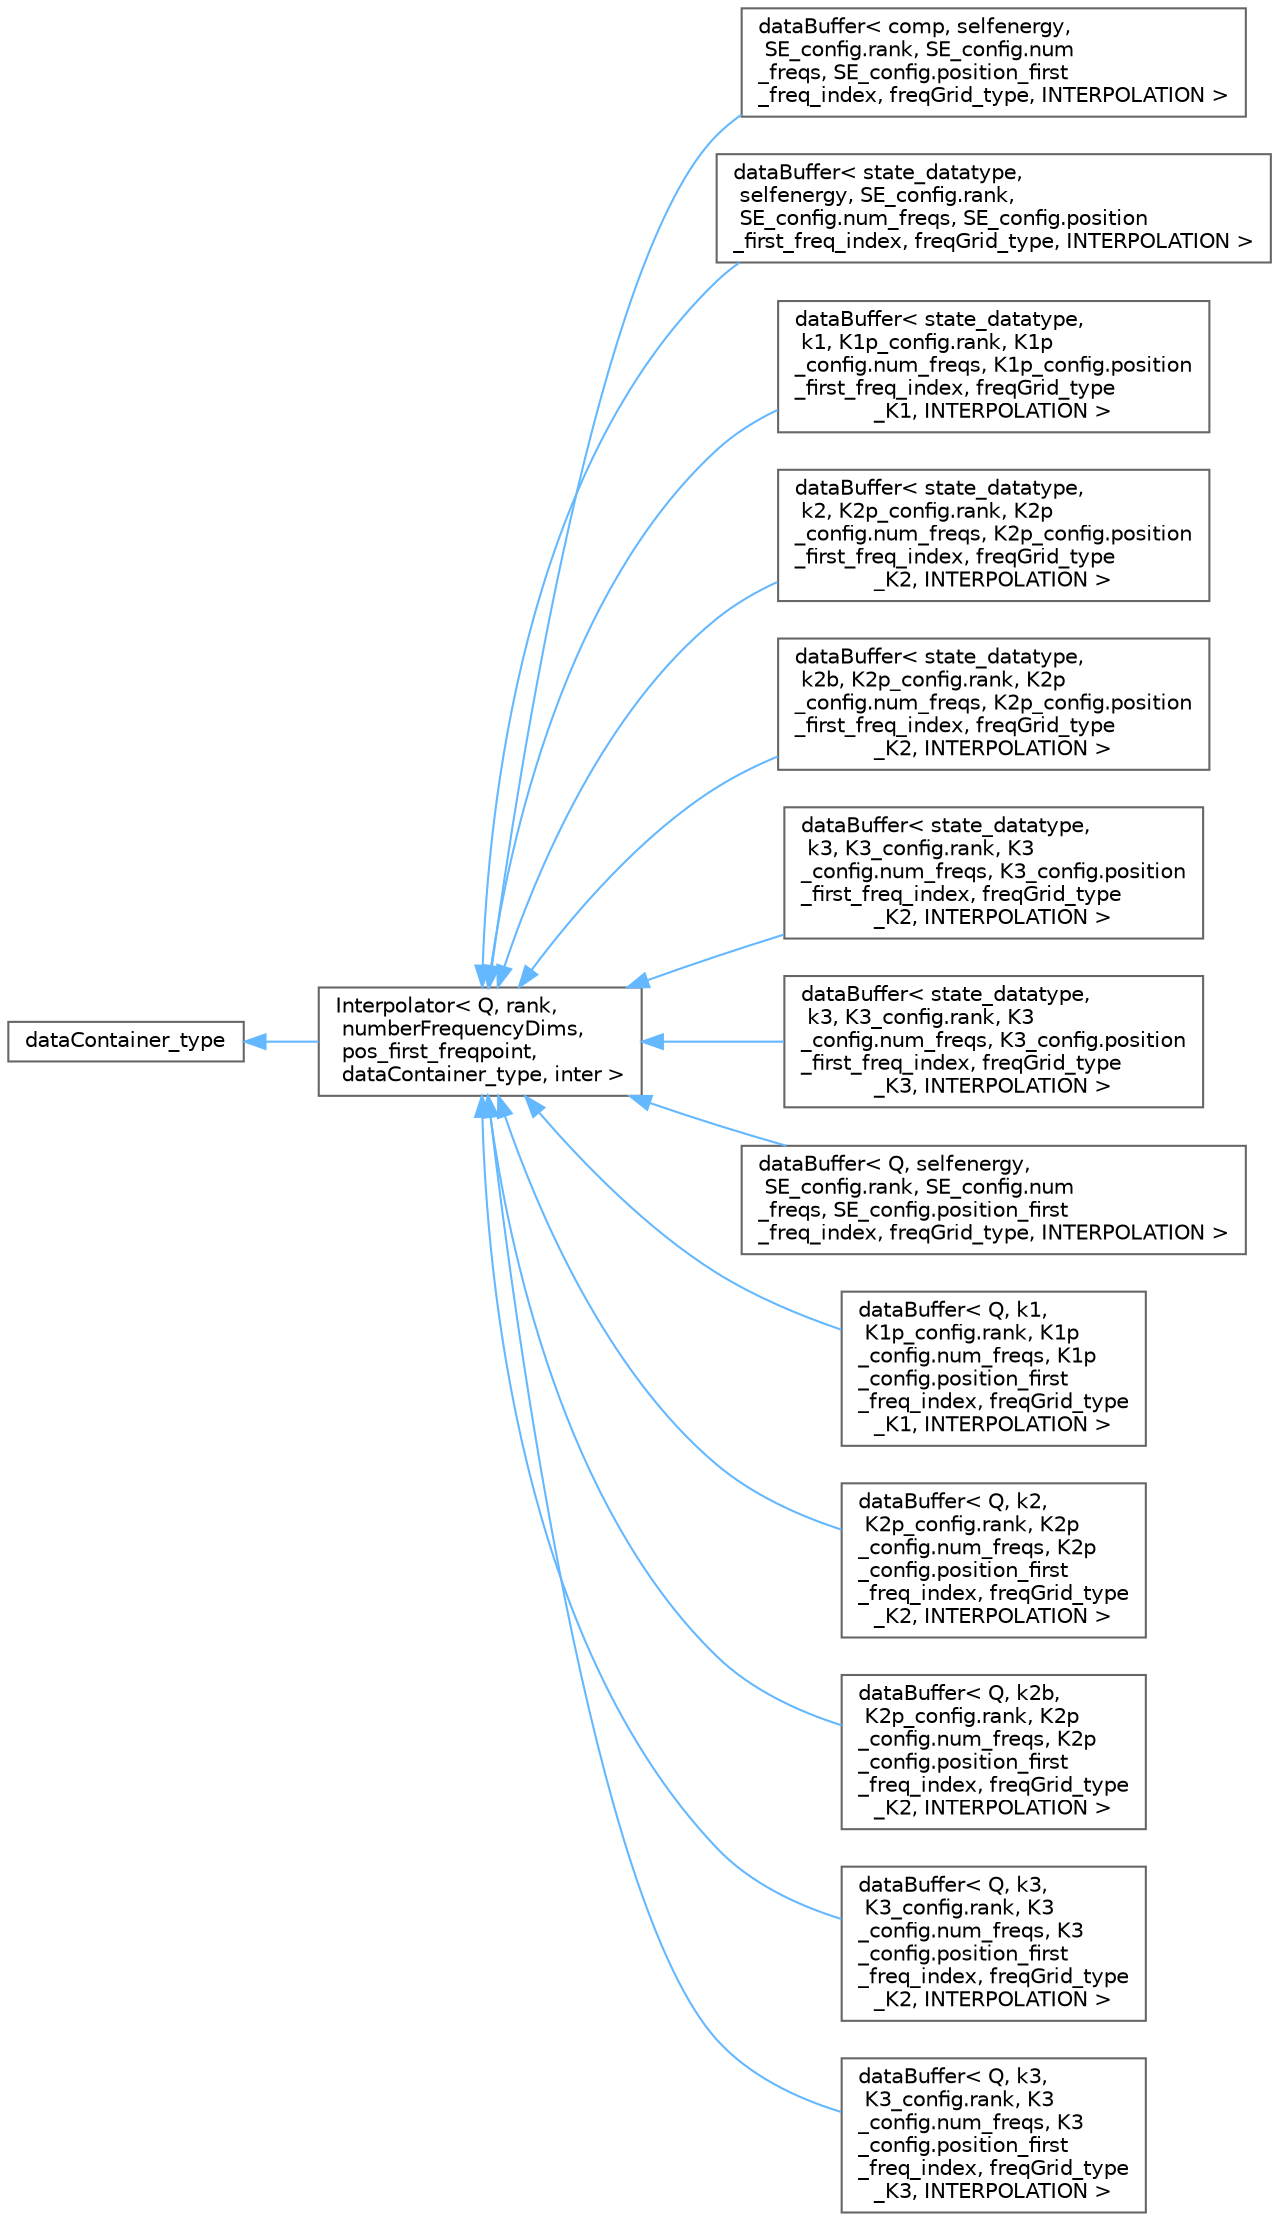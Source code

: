digraph "Graphical Class Hierarchy"
{
 // INTERACTIVE_SVG=YES
 // LATEX_PDF_SIZE
  bgcolor="transparent";
  edge [fontname=Helvetica,fontsize=10,labelfontname=Helvetica,labelfontsize=10];
  node [fontname=Helvetica,fontsize=10,shape=box,height=0.2,width=0.4];
  rankdir="LR";
  Node0 [id="Node000000",label="dataContainer_type",height=0.2,width=0.4,color="grey40", fillcolor="white", style="filled",URL="$db/dbf/classdataContainer__type.html",tooltip=" "];
  Node0 -> Node1 [id="edge1_Node000000_Node000001",dir="back",color="steelblue1",style="solid",tooltip=" "];
  Node1 [id="Node000001",label="Interpolator\< Q, rank,\l numberFrequencyDims,\l pos_first_freqpoint,\l dataContainer_type, inter \>",height=0.2,width=0.4,color="grey40", fillcolor="white", style="filled",URL="$d3/df3/classInterpolator.html",tooltip=" "];
  Node1 -> Node2 [id="edge2_Node000001_Node000002",dir="back",color="steelblue1",style="solid",tooltip=" "];
  Node2 [id="Node000002",label="dataBuffer\< comp, selfenergy,\l SE_config.rank, SE_config.num\l_freqs, SE_config.position_first\l_freq_index, freqGrid_type, INTERPOLATION \>",height=0.2,width=0.4,color="grey40", fillcolor="white", style="filled",URL="$dc/d7a/classdataBuffer.html",tooltip=" "];
  Node1 -> Node3 [id="edge3_Node000001_Node000003",dir="back",color="steelblue1",style="solid",tooltip=" "];
  Node3 [id="Node000003",label="dataBuffer\< state_datatype,\l selfenergy, SE_config.rank,\l SE_config.num_freqs, SE_config.position\l_first_freq_index, freqGrid_type, INTERPOLATION \>",height=0.2,width=0.4,color="grey40", fillcolor="white", style="filled",URL="$dc/d7a/classdataBuffer.html",tooltip=" "];
  Node1 -> Node4 [id="edge4_Node000001_Node000004",dir="back",color="steelblue1",style="solid",tooltip=" "];
  Node4 [id="Node000004",label="dataBuffer\< state_datatype,\l k1, K1p_config.rank, K1p\l_config.num_freqs, K1p_config.position\l_first_freq_index, freqGrid_type\l_K1, INTERPOLATION \>",height=0.2,width=0.4,color="grey40", fillcolor="white", style="filled",URL="$dc/d7a/classdataBuffer.html",tooltip=" "];
  Node1 -> Node5 [id="edge5_Node000001_Node000005",dir="back",color="steelblue1",style="solid",tooltip=" "];
  Node5 [id="Node000005",label="dataBuffer\< state_datatype,\l k2, K2p_config.rank, K2p\l_config.num_freqs, K2p_config.position\l_first_freq_index, freqGrid_type\l_K2, INTERPOLATION \>",height=0.2,width=0.4,color="grey40", fillcolor="white", style="filled",URL="$dc/d7a/classdataBuffer.html",tooltip=" "];
  Node1 -> Node6 [id="edge6_Node000001_Node000006",dir="back",color="steelblue1",style="solid",tooltip=" "];
  Node6 [id="Node000006",label="dataBuffer\< state_datatype,\l k2b, K2p_config.rank, K2p\l_config.num_freqs, K2p_config.position\l_first_freq_index, freqGrid_type\l_K2, INTERPOLATION \>",height=0.2,width=0.4,color="grey40", fillcolor="white", style="filled",URL="$dc/d7a/classdataBuffer.html",tooltip=" "];
  Node1 -> Node7 [id="edge7_Node000001_Node000007",dir="back",color="steelblue1",style="solid",tooltip=" "];
  Node7 [id="Node000007",label="dataBuffer\< state_datatype,\l k3, K3_config.rank, K3\l_config.num_freqs, K3_config.position\l_first_freq_index, freqGrid_type\l_K2, INTERPOLATION \>",height=0.2,width=0.4,color="grey40", fillcolor="white", style="filled",URL="$dc/d7a/classdataBuffer.html",tooltip=" "];
  Node1 -> Node8 [id="edge8_Node000001_Node000008",dir="back",color="steelblue1",style="solid",tooltip=" "];
  Node8 [id="Node000008",label="dataBuffer\< state_datatype,\l k3, K3_config.rank, K3\l_config.num_freqs, K3_config.position\l_first_freq_index, freqGrid_type\l_K3, INTERPOLATION \>",height=0.2,width=0.4,color="grey40", fillcolor="white", style="filled",URL="$dc/d7a/classdataBuffer.html",tooltip=" "];
  Node1 -> Node9 [id="edge9_Node000001_Node000009",dir="back",color="steelblue1",style="solid",tooltip=" "];
  Node9 [id="Node000009",label="dataBuffer\< Q, selfenergy,\l SE_config.rank, SE_config.num\l_freqs, SE_config.position_first\l_freq_index, freqGrid_type, INTERPOLATION \>",height=0.2,width=0.4,color="grey40", fillcolor="white", style="filled",URL="$dc/d7a/classdataBuffer.html",tooltip=" "];
  Node1 -> Node10 [id="edge10_Node000001_Node000010",dir="back",color="steelblue1",style="solid",tooltip=" "];
  Node10 [id="Node000010",label="dataBuffer\< Q, k1,\l K1p_config.rank, K1p\l_config.num_freqs, K1p\l_config.position_first\l_freq_index, freqGrid_type\l_K1, INTERPOLATION \>",height=0.2,width=0.4,color="grey40", fillcolor="white", style="filled",URL="$dc/d7a/classdataBuffer.html",tooltip=" "];
  Node1 -> Node11 [id="edge11_Node000001_Node000011",dir="back",color="steelblue1",style="solid",tooltip=" "];
  Node11 [id="Node000011",label="dataBuffer\< Q, k2,\l K2p_config.rank, K2p\l_config.num_freqs, K2p\l_config.position_first\l_freq_index, freqGrid_type\l_K2, INTERPOLATION \>",height=0.2,width=0.4,color="grey40", fillcolor="white", style="filled",URL="$dc/d7a/classdataBuffer.html",tooltip=" "];
  Node1 -> Node12 [id="edge12_Node000001_Node000012",dir="back",color="steelblue1",style="solid",tooltip=" "];
  Node12 [id="Node000012",label="dataBuffer\< Q, k2b,\l K2p_config.rank, K2p\l_config.num_freqs, K2p\l_config.position_first\l_freq_index, freqGrid_type\l_K2, INTERPOLATION \>",height=0.2,width=0.4,color="grey40", fillcolor="white", style="filled",URL="$dc/d7a/classdataBuffer.html",tooltip=" "];
  Node1 -> Node13 [id="edge13_Node000001_Node000013",dir="back",color="steelblue1",style="solid",tooltip=" "];
  Node13 [id="Node000013",label="dataBuffer\< Q, k3,\l K3_config.rank, K3\l_config.num_freqs, K3\l_config.position_first\l_freq_index, freqGrid_type\l_K2, INTERPOLATION \>",height=0.2,width=0.4,color="grey40", fillcolor="white", style="filled",URL="$dc/d7a/classdataBuffer.html",tooltip=" "];
  Node1 -> Node14 [id="edge14_Node000001_Node000014",dir="back",color="steelblue1",style="solid",tooltip=" "];
  Node14 [id="Node000014",label="dataBuffer\< Q, k3,\l K3_config.rank, K3\l_config.num_freqs, K3\l_config.position_first\l_freq_index, freqGrid_type\l_K3, INTERPOLATION \>",height=0.2,width=0.4,color="grey40", fillcolor="white", style="filled",URL="$dc/d7a/classdataBuffer.html",tooltip=" "];
}

